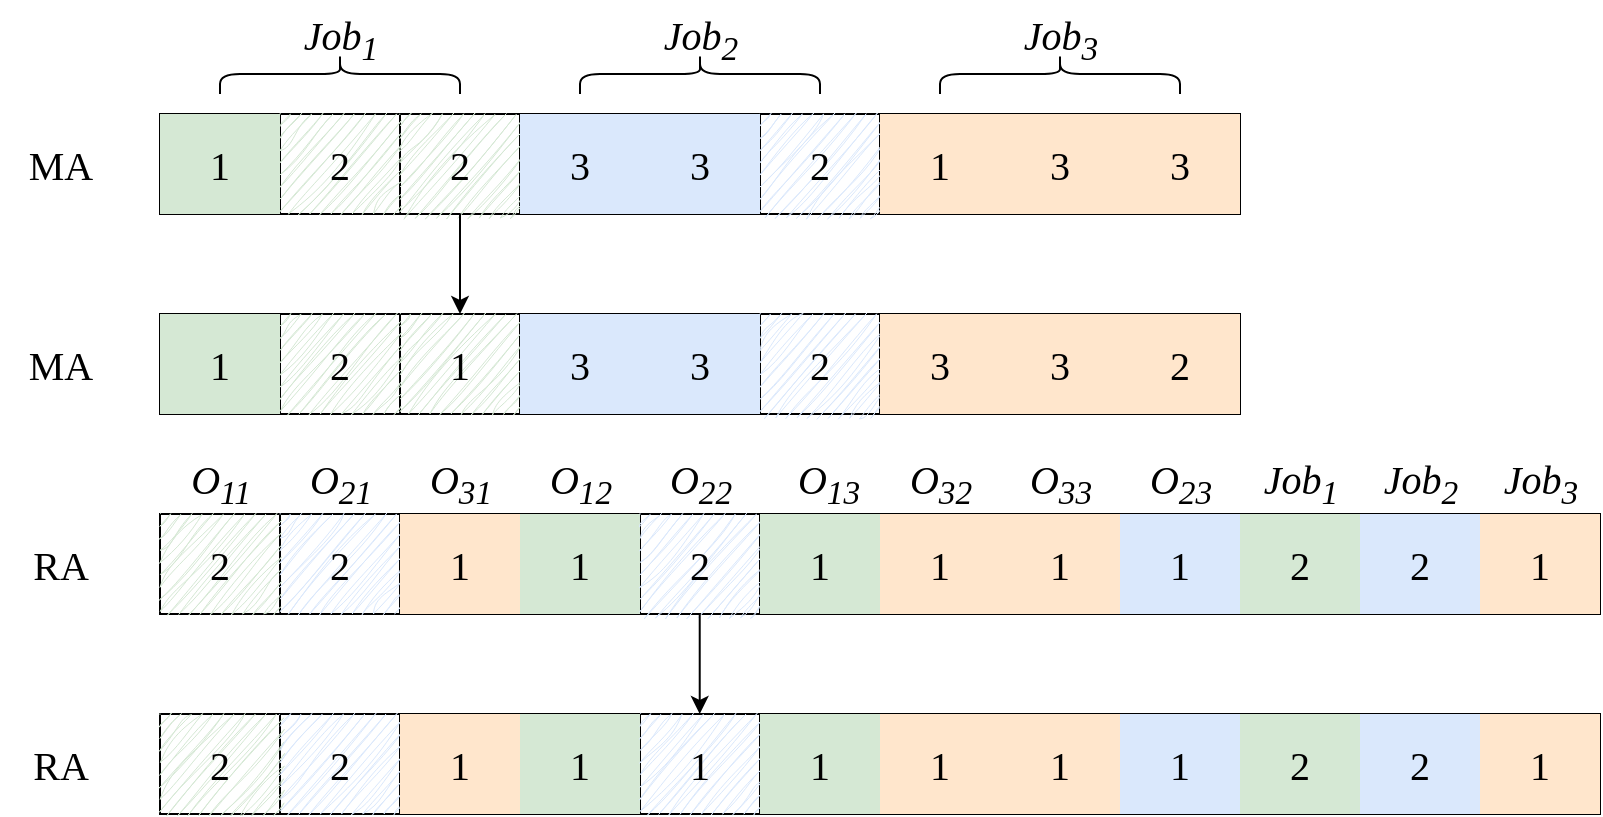 <mxfile version="26.1.0">
  <diagram name="第 1 页" id="iQ7srxk4YWTIxksb6oVG">
    <mxGraphModel dx="1185" dy="627" grid="1" gridSize="10" guides="1" tooltips="1" connect="1" arrows="1" fold="1" page="1" pageScale="1" pageWidth="827" pageHeight="1169" math="0" shadow="0">
      <root>
        <mxCell id="0" />
        <mxCell id="1" parent="0" />
        <mxCell id="WESP8O3cPXHoL07Lp8WO-1" value="" style="shape=table;startSize=0;container=1;collapsible=0;childLayout=tableLayout;fontFamily=Times New Roman;fontSize=20;" vertex="1" parent="1">
          <mxGeometry x="100" y="230" width="540" height="50" as="geometry" />
        </mxCell>
        <mxCell id="WESP8O3cPXHoL07Lp8WO-2" value="" style="shape=tableRow;horizontal=0;startSize=0;swimlaneHead=0;swimlaneBody=0;strokeColor=inherit;top=0;left=0;bottom=0;right=0;collapsible=0;dropTarget=0;fillColor=none;points=[[0,0.5],[1,0.5]];portConstraint=eastwest;fontFamily=Times New Roman;fontSize=20;" vertex="1" parent="WESP8O3cPXHoL07Lp8WO-1">
          <mxGeometry width="540" height="50" as="geometry" />
        </mxCell>
        <mxCell id="WESP8O3cPXHoL07Lp8WO-3" value="1" style="shape=partialRectangle;html=1;whiteSpace=wrap;connectable=0;strokeColor=#82b366;overflow=hidden;fillColor=#d5e8d4;top=0;left=0;bottom=0;right=0;pointerEvents=1;fontFamily=Times New Roman;fontSize=20;" vertex="1" parent="WESP8O3cPXHoL07Lp8WO-2">
          <mxGeometry width="60" height="50" as="geometry">
            <mxRectangle width="60" height="50" as="alternateBounds" />
          </mxGeometry>
        </mxCell>
        <mxCell id="WESP8O3cPXHoL07Lp8WO-4" value="2" style="shape=partialRectangle;html=1;whiteSpace=wrap;connectable=0;strokeColor=#82b366;overflow=hidden;fillColor=#d5e8d4;top=0;left=0;bottom=0;right=0;pointerEvents=1;fontFamily=Times New Roman;fontSize=20;sketch=1;curveFitting=1;jiggle=2;" vertex="1" parent="WESP8O3cPXHoL07Lp8WO-2">
          <mxGeometry x="60" width="60" height="50" as="geometry">
            <mxRectangle width="60" height="50" as="alternateBounds" />
          </mxGeometry>
        </mxCell>
        <mxCell id="WESP8O3cPXHoL07Lp8WO-5" value="2" style="shape=partialRectangle;html=1;whiteSpace=wrap;connectable=0;strokeColor=#82b366;overflow=hidden;fillColor=#d5e8d4;top=0;left=0;bottom=0;right=0;pointerEvents=1;fontFamily=Times New Roman;fontSize=20;sketch=1;curveFitting=1;jiggle=2;" vertex="1" parent="WESP8O3cPXHoL07Lp8WO-2">
          <mxGeometry x="120" width="60" height="50" as="geometry">
            <mxRectangle width="60" height="50" as="alternateBounds" />
          </mxGeometry>
        </mxCell>
        <mxCell id="WESP8O3cPXHoL07Lp8WO-6" value="3" style="shape=partialRectangle;html=1;whiteSpace=wrap;connectable=0;strokeColor=#6c8ebf;overflow=hidden;fillColor=#dae8fc;top=0;left=0;bottom=0;right=0;pointerEvents=1;fontFamily=Times New Roman;fontSize=20;" vertex="1" parent="WESP8O3cPXHoL07Lp8WO-2">
          <mxGeometry x="180" width="60" height="50" as="geometry">
            <mxRectangle width="60" height="50" as="alternateBounds" />
          </mxGeometry>
        </mxCell>
        <mxCell id="WESP8O3cPXHoL07Lp8WO-7" value="3" style="shape=partialRectangle;html=1;whiteSpace=wrap;connectable=0;strokeColor=#6c8ebf;overflow=hidden;fillColor=#dae8fc;top=0;left=0;bottom=0;right=0;pointerEvents=1;fontFamily=Times New Roman;fontSize=20;" vertex="1" parent="WESP8O3cPXHoL07Lp8WO-2">
          <mxGeometry x="240" width="60" height="50" as="geometry">
            <mxRectangle width="60" height="50" as="alternateBounds" />
          </mxGeometry>
        </mxCell>
        <mxCell id="WESP8O3cPXHoL07Lp8WO-8" value="2" style="shape=partialRectangle;html=1;whiteSpace=wrap;connectable=0;strokeColor=#6c8ebf;overflow=hidden;fillColor=#dae8fc;top=0;left=0;bottom=0;right=0;pointerEvents=1;fontFamily=Times New Roman;fontSize=20;sketch=1;curveFitting=1;jiggle=2;" vertex="1" parent="WESP8O3cPXHoL07Lp8WO-2">
          <mxGeometry x="300" width="60" height="50" as="geometry">
            <mxRectangle width="60" height="50" as="alternateBounds" />
          </mxGeometry>
        </mxCell>
        <mxCell id="WESP8O3cPXHoL07Lp8WO-9" value="1" style="shape=partialRectangle;html=1;whiteSpace=wrap;connectable=0;strokeColor=#d79b00;overflow=hidden;fillColor=#ffe6cc;top=0;left=0;bottom=0;right=0;pointerEvents=1;fontFamily=Times New Roman;fontSize=20;" vertex="1" parent="WESP8O3cPXHoL07Lp8WO-2">
          <mxGeometry x="360" width="60" height="50" as="geometry">
            <mxRectangle width="60" height="50" as="alternateBounds" />
          </mxGeometry>
        </mxCell>
        <mxCell id="WESP8O3cPXHoL07Lp8WO-10" value="3" style="shape=partialRectangle;html=1;whiteSpace=wrap;connectable=0;strokeColor=default;overflow=hidden;fillColor=#ffe6cc;top=0;left=0;bottom=0;right=0;pointerEvents=1;fontFamily=Times New Roman;fontSize=20;" vertex="1" parent="WESP8O3cPXHoL07Lp8WO-2">
          <mxGeometry x="420" width="60" height="50" as="geometry">
            <mxRectangle width="60" height="50" as="alternateBounds" />
          </mxGeometry>
        </mxCell>
        <mxCell id="WESP8O3cPXHoL07Lp8WO-11" value="3" style="shape=partialRectangle;html=1;whiteSpace=wrap;connectable=0;strokeColor=#d79b00;overflow=hidden;fillColor=#ffe6cc;top=0;left=0;bottom=0;right=0;pointerEvents=1;fontFamily=Times New Roman;fontSize=20;" vertex="1" parent="WESP8O3cPXHoL07Lp8WO-2">
          <mxGeometry x="480" width="60" height="50" as="geometry">
            <mxRectangle width="60" height="50" as="alternateBounds" />
          </mxGeometry>
        </mxCell>
        <mxCell id="WESP8O3cPXHoL07Lp8WO-12" value="MA" style="text;html=1;align=center;verticalAlign=middle;resizable=0;points=[];autosize=1;strokeColor=none;fillColor=none;fontFamily=Times New Roman;fontSize=20;" vertex="1" parent="1">
          <mxGeometry x="20" y="235" width="60" height="40" as="geometry" />
        </mxCell>
        <mxCell id="WESP8O3cPXHoL07Lp8WO-13" value="" style="shape=table;startSize=0;container=1;collapsible=0;childLayout=tableLayout;fontFamily=Times New Roman;fontSize=20;" vertex="1" parent="1">
          <mxGeometry x="100" y="330" width="540" height="50" as="geometry" />
        </mxCell>
        <mxCell id="WESP8O3cPXHoL07Lp8WO-14" value="" style="shape=tableRow;horizontal=0;startSize=0;swimlaneHead=0;swimlaneBody=0;strokeColor=inherit;top=0;left=0;bottom=0;right=0;collapsible=0;dropTarget=0;fillColor=none;points=[[0,0.5],[1,0.5]];portConstraint=eastwest;fontFamily=Times New Roman;fontSize=20;shadow=0;" vertex="1" parent="WESP8O3cPXHoL07Lp8WO-13">
          <mxGeometry width="540" height="50" as="geometry" />
        </mxCell>
        <mxCell id="WESP8O3cPXHoL07Lp8WO-15" value="1" style="shape=partialRectangle;html=1;whiteSpace=wrap;connectable=0;strokeColor=#82b366;overflow=hidden;fillColor=#d5e8d4;top=0;left=0;bottom=0;right=0;pointerEvents=1;fontFamily=Times New Roman;fontSize=20;shadow=0;" vertex="1" parent="WESP8O3cPXHoL07Lp8WO-14">
          <mxGeometry width="60" height="50" as="geometry">
            <mxRectangle width="60" height="50" as="alternateBounds" />
          </mxGeometry>
        </mxCell>
        <mxCell id="WESP8O3cPXHoL07Lp8WO-16" value="2" style="shape=partialRectangle;html=1;whiteSpace=wrap;connectable=0;strokeColor=#82b366;overflow=hidden;fillColor=#d5e8d4;top=0;left=0;bottom=0;right=0;pointerEvents=1;fontFamily=Times New Roman;fontSize=20;shadow=0;sketch=1;curveFitting=1;jiggle=2;" vertex="1" parent="WESP8O3cPXHoL07Lp8WO-14">
          <mxGeometry x="60" width="60" height="50" as="geometry">
            <mxRectangle width="60" height="50" as="alternateBounds" />
          </mxGeometry>
        </mxCell>
        <mxCell id="WESP8O3cPXHoL07Lp8WO-17" value="1" style="shape=partialRectangle;html=1;whiteSpace=wrap;connectable=0;strokeColor=#82b366;overflow=hidden;fillColor=#d5e8d4;top=0;left=0;bottom=0;right=0;pointerEvents=1;fontFamily=Times New Roman;fontSize=20;shadow=0;sketch=1;curveFitting=1;jiggle=2;" vertex="1" parent="WESP8O3cPXHoL07Lp8WO-14">
          <mxGeometry x="120" width="60" height="50" as="geometry">
            <mxRectangle width="60" height="50" as="alternateBounds" />
          </mxGeometry>
        </mxCell>
        <mxCell id="WESP8O3cPXHoL07Lp8WO-18" value="3" style="shape=partialRectangle;html=1;whiteSpace=wrap;connectable=0;strokeColor=#6c8ebf;overflow=hidden;fillColor=#dae8fc;top=0;left=0;bottom=0;right=0;pointerEvents=1;fontFamily=Times New Roman;fontSize=20;shadow=0;" vertex="1" parent="WESP8O3cPXHoL07Lp8WO-14">
          <mxGeometry x="180" width="60" height="50" as="geometry">
            <mxRectangle width="60" height="50" as="alternateBounds" />
          </mxGeometry>
        </mxCell>
        <mxCell id="WESP8O3cPXHoL07Lp8WO-19" value="3" style="shape=partialRectangle;html=1;whiteSpace=wrap;connectable=0;strokeColor=#6c8ebf;overflow=hidden;fillColor=#dae8fc;top=0;left=0;bottom=0;right=0;pointerEvents=1;fontFamily=Times New Roman;fontSize=20;shadow=0;" vertex="1" parent="WESP8O3cPXHoL07Lp8WO-14">
          <mxGeometry x="240" width="60" height="50" as="geometry">
            <mxRectangle width="60" height="50" as="alternateBounds" />
          </mxGeometry>
        </mxCell>
        <mxCell id="WESP8O3cPXHoL07Lp8WO-20" value="2" style="shape=partialRectangle;html=1;whiteSpace=wrap;connectable=0;strokeColor=#6c8ebf;overflow=hidden;fillColor=#dae8fc;top=0;left=0;bottom=0;right=0;pointerEvents=1;fontFamily=Times New Roman;fontSize=20;shadow=0;sketch=1;curveFitting=1;jiggle=2;" vertex="1" parent="WESP8O3cPXHoL07Lp8WO-14">
          <mxGeometry x="300" width="60" height="50" as="geometry">
            <mxRectangle width="60" height="50" as="alternateBounds" />
          </mxGeometry>
        </mxCell>
        <mxCell id="WESP8O3cPXHoL07Lp8WO-21" value="3" style="shape=partialRectangle;html=1;whiteSpace=wrap;connectable=0;strokeColor=#d79b00;overflow=hidden;fillColor=#ffe6cc;top=0;left=0;bottom=0;right=0;pointerEvents=1;fontFamily=Times New Roman;fontSize=20;shadow=0;" vertex="1" parent="WESP8O3cPXHoL07Lp8WO-14">
          <mxGeometry x="360" width="60" height="50" as="geometry">
            <mxRectangle width="60" height="50" as="alternateBounds" />
          </mxGeometry>
        </mxCell>
        <mxCell id="WESP8O3cPXHoL07Lp8WO-22" value="3" style="shape=partialRectangle;html=1;whiteSpace=wrap;connectable=0;strokeColor=#d79b00;overflow=hidden;fillColor=#ffe6cc;top=0;left=0;bottom=0;right=0;pointerEvents=1;fontFamily=Times New Roman;fontSize=20;shadow=0;" vertex="1" parent="WESP8O3cPXHoL07Lp8WO-14">
          <mxGeometry x="420" width="60" height="50" as="geometry">
            <mxRectangle width="60" height="50" as="alternateBounds" />
          </mxGeometry>
        </mxCell>
        <mxCell id="WESP8O3cPXHoL07Lp8WO-23" value="2" style="shape=partialRectangle;html=1;whiteSpace=wrap;connectable=0;strokeColor=#d79b00;overflow=hidden;fillColor=#ffe6cc;top=0;left=0;bottom=0;right=0;pointerEvents=1;fontFamily=Times New Roman;fontSize=20;shadow=0;" vertex="1" parent="WESP8O3cPXHoL07Lp8WO-14">
          <mxGeometry x="480" width="60" height="50" as="geometry">
            <mxRectangle width="60" height="50" as="alternateBounds" />
          </mxGeometry>
        </mxCell>
        <mxCell id="WESP8O3cPXHoL07Lp8WO-24" value="MA" style="text;html=1;align=center;verticalAlign=middle;resizable=0;points=[];autosize=1;strokeColor=none;fillColor=none;fontFamily=Times New Roman;fontSize=20;" vertex="1" parent="1">
          <mxGeometry x="20" y="335" width="60" height="40" as="geometry" />
        </mxCell>
        <mxCell id="WESP8O3cPXHoL07Lp8WO-26" value="" style="endArrow=classic;html=1;rounded=0;exitX=0.17;exitY=1.009;exitDx=0;exitDy=0;exitPerimeter=0;fontFamily=Times New Roman;" edge="1" parent="1">
          <mxGeometry width="50" height="50" relative="1" as="geometry">
            <mxPoint x="250" y="280" as="sourcePoint" />
            <mxPoint x="250" y="330" as="targetPoint" />
          </mxGeometry>
        </mxCell>
        <mxCell id="WESP8O3cPXHoL07Lp8WO-31" value="RA" style="text;html=1;align=center;verticalAlign=middle;resizable=0;points=[];autosize=1;strokeColor=none;fillColor=none;fontFamily=Times New Roman;fontSize=20;" vertex="1" parent="1">
          <mxGeometry x="25" y="435" width="50" height="40" as="geometry" />
        </mxCell>
        <mxCell id="WESP8O3cPXHoL07Lp8WO-32" value="" style="shape=table;startSize=0;container=1;collapsible=0;childLayout=tableLayout;fontFamily=Times New Roman;fontSize=20;" vertex="1" parent="1">
          <mxGeometry x="100" y="430" width="720" height="50" as="geometry" />
        </mxCell>
        <mxCell id="WESP8O3cPXHoL07Lp8WO-33" value="" style="shape=tableRow;horizontal=0;startSize=0;swimlaneHead=0;swimlaneBody=0;strokeColor=inherit;top=0;left=0;bottom=0;right=0;collapsible=0;dropTarget=0;fillColor=none;points=[[0,0.5],[1,0.5]];portConstraint=eastwest;fontFamily=Times New Roman;fontSize=20;" vertex="1" parent="WESP8O3cPXHoL07Lp8WO-32">
          <mxGeometry width="720" height="50" as="geometry" />
        </mxCell>
        <mxCell id="WESP8O3cPXHoL07Lp8WO-34" value="2" style="shape=partialRectangle;html=1;whiteSpace=wrap;connectable=0;strokeColor=#82b366;overflow=hidden;fillColor=#d5e8d4;top=0;left=0;bottom=0;right=0;pointerEvents=1;fontFamily=Times New Roman;fontSize=20;sketch=1;curveFitting=1;jiggle=2;" vertex="1" parent="WESP8O3cPXHoL07Lp8WO-33">
          <mxGeometry width="60" height="50" as="geometry">
            <mxRectangle width="60" height="50" as="alternateBounds" />
          </mxGeometry>
        </mxCell>
        <mxCell id="WESP8O3cPXHoL07Lp8WO-35" value="2" style="shape=partialRectangle;html=1;whiteSpace=wrap;connectable=0;strokeColor=#6c8ebf;overflow=hidden;fillColor=#dae8fc;top=0;left=0;bottom=0;right=0;pointerEvents=1;fontFamily=Times New Roman;fontSize=20;sketch=1;curveFitting=1;jiggle=2;" vertex="1" parent="WESP8O3cPXHoL07Lp8WO-33">
          <mxGeometry x="60" width="60" height="50" as="geometry">
            <mxRectangle width="60" height="50" as="alternateBounds" />
          </mxGeometry>
        </mxCell>
        <mxCell id="WESP8O3cPXHoL07Lp8WO-36" value="1" style="shape=partialRectangle;html=1;whiteSpace=wrap;connectable=0;strokeColor=#d79b00;overflow=hidden;fillColor=#ffe6cc;top=0;left=0;bottom=0;right=0;pointerEvents=1;fontFamily=Times New Roman;fontSize=20;" vertex="1" parent="WESP8O3cPXHoL07Lp8WO-33">
          <mxGeometry x="120" width="60" height="50" as="geometry">
            <mxRectangle width="60" height="50" as="alternateBounds" />
          </mxGeometry>
        </mxCell>
        <mxCell id="WESP8O3cPXHoL07Lp8WO-37" value="1" style="shape=partialRectangle;html=1;whiteSpace=wrap;connectable=0;strokeColor=#82b366;overflow=hidden;fillColor=#d5e8d4;top=0;left=0;bottom=0;right=0;pointerEvents=1;fontFamily=Times New Roman;fontSize=20;" vertex="1" parent="WESP8O3cPXHoL07Lp8WO-33">
          <mxGeometry x="180" width="60" height="50" as="geometry">
            <mxRectangle width="60" height="50" as="alternateBounds" />
          </mxGeometry>
        </mxCell>
        <mxCell id="WESP8O3cPXHoL07Lp8WO-38" value="2" style="shape=partialRectangle;html=1;whiteSpace=wrap;connectable=0;strokeColor=#6c8ebf;overflow=hidden;fillColor=#dae8fc;top=0;left=0;bottom=0;right=0;pointerEvents=1;fontFamily=Times New Roman;fontSize=20;sketch=1;curveFitting=1;jiggle=2;" vertex="1" parent="WESP8O3cPXHoL07Lp8WO-33">
          <mxGeometry x="240" width="60" height="50" as="geometry">
            <mxRectangle width="60" height="50" as="alternateBounds" />
          </mxGeometry>
        </mxCell>
        <mxCell id="WESP8O3cPXHoL07Lp8WO-39" value="1" style="shape=partialRectangle;html=1;whiteSpace=wrap;connectable=0;strokeColor=#82b366;overflow=hidden;fillColor=#d5e8d4;top=0;left=0;bottom=0;right=0;pointerEvents=1;fontFamily=Times New Roman;fontSize=20;" vertex="1" parent="WESP8O3cPXHoL07Lp8WO-33">
          <mxGeometry x="300" width="60" height="50" as="geometry">
            <mxRectangle width="60" height="50" as="alternateBounds" />
          </mxGeometry>
        </mxCell>
        <mxCell id="WESP8O3cPXHoL07Lp8WO-40" value="1" style="shape=partialRectangle;html=1;whiteSpace=wrap;connectable=0;strokeColor=#d79b00;overflow=hidden;fillColor=#ffe6cc;top=0;left=0;bottom=0;right=0;pointerEvents=1;fontFamily=Times New Roman;fontSize=20;" vertex="1" parent="WESP8O3cPXHoL07Lp8WO-33">
          <mxGeometry x="360" width="60" height="50" as="geometry">
            <mxRectangle width="60" height="50" as="alternateBounds" />
          </mxGeometry>
        </mxCell>
        <mxCell id="WESP8O3cPXHoL07Lp8WO-41" value="1" style="shape=partialRectangle;html=1;whiteSpace=wrap;connectable=0;strokeColor=#d79b00;overflow=hidden;fillColor=#ffe6cc;top=0;left=0;bottom=0;right=0;pointerEvents=1;fontFamily=Times New Roman;fontSize=20;" vertex="1" parent="WESP8O3cPXHoL07Lp8WO-33">
          <mxGeometry x="420" width="60" height="50" as="geometry">
            <mxRectangle width="60" height="50" as="alternateBounds" />
          </mxGeometry>
        </mxCell>
        <mxCell id="WESP8O3cPXHoL07Lp8WO-42" value="1" style="shape=partialRectangle;html=1;whiteSpace=wrap;connectable=0;strokeColor=#6c8ebf;overflow=hidden;fillColor=#dae8fc;top=0;left=0;bottom=0;right=0;pointerEvents=1;fontFamily=Times New Roman;fontSize=20;" vertex="1" parent="WESP8O3cPXHoL07Lp8WO-33">
          <mxGeometry x="480" width="60" height="50" as="geometry">
            <mxRectangle width="60" height="50" as="alternateBounds" />
          </mxGeometry>
        </mxCell>
        <mxCell id="WESP8O3cPXHoL07Lp8WO-43" value="2" style="shape=partialRectangle;html=1;whiteSpace=wrap;connectable=0;strokeColor=#82b366;overflow=hidden;fillColor=#d5e8d4;top=0;left=0;bottom=0;right=0;pointerEvents=1;fontFamily=Times New Roman;fontSize=20;" vertex="1" parent="WESP8O3cPXHoL07Lp8WO-33">
          <mxGeometry x="540" width="60" height="50" as="geometry">
            <mxRectangle width="60" height="50" as="alternateBounds" />
          </mxGeometry>
        </mxCell>
        <mxCell id="WESP8O3cPXHoL07Lp8WO-44" value="2" style="shape=partialRectangle;html=1;whiteSpace=wrap;connectable=0;strokeColor=#6c8ebf;overflow=hidden;fillColor=#dae8fc;top=0;left=0;bottom=0;right=0;pointerEvents=1;fontFamily=Times New Roman;fontSize=20;" vertex="1" parent="WESP8O3cPXHoL07Lp8WO-33">
          <mxGeometry x="600" width="60" height="50" as="geometry">
            <mxRectangle width="60" height="50" as="alternateBounds" />
          </mxGeometry>
        </mxCell>
        <mxCell id="WESP8O3cPXHoL07Lp8WO-45" value="1" style="shape=partialRectangle;html=1;whiteSpace=wrap;connectable=0;strokeColor=#d79b00;overflow=hidden;fillColor=#ffe6cc;top=0;left=0;bottom=0;right=0;pointerEvents=1;fontFamily=Times New Roman;fontSize=20;" vertex="1" parent="WESP8O3cPXHoL07Lp8WO-33">
          <mxGeometry x="660" width="60" height="50" as="geometry">
            <mxRectangle width="60" height="50" as="alternateBounds" />
          </mxGeometry>
        </mxCell>
        <mxCell id="WESP8O3cPXHoL07Lp8WO-46" value="RA" style="text;html=1;align=center;verticalAlign=middle;resizable=0;points=[];autosize=1;strokeColor=none;fillColor=none;fontFamily=Times New Roman;fontSize=20;" vertex="1" parent="1">
          <mxGeometry x="25" y="535" width="50" height="40" as="geometry" />
        </mxCell>
        <mxCell id="WESP8O3cPXHoL07Lp8WO-47" value="" style="shape=table;startSize=0;container=1;collapsible=0;childLayout=tableLayout;fontFamily=Times New Roman;fontSize=20;" vertex="1" parent="1">
          <mxGeometry x="100" y="530" width="720" height="50" as="geometry" />
        </mxCell>
        <mxCell id="WESP8O3cPXHoL07Lp8WO-48" value="" style="shape=tableRow;horizontal=0;startSize=0;swimlaneHead=0;swimlaneBody=0;strokeColor=inherit;top=0;left=0;bottom=0;right=0;collapsible=0;dropTarget=0;fillColor=none;points=[[0,0.5],[1,0.5]];portConstraint=eastwest;fontFamily=Times New Roman;fontSize=20;" vertex="1" parent="WESP8O3cPXHoL07Lp8WO-47">
          <mxGeometry width="720" height="50" as="geometry" />
        </mxCell>
        <mxCell id="WESP8O3cPXHoL07Lp8WO-49" value="2" style="shape=partialRectangle;html=1;whiteSpace=wrap;connectable=0;strokeColor=#82b366;overflow=hidden;fillColor=#d5e8d4;top=0;left=0;bottom=0;right=0;pointerEvents=1;fontFamily=Times New Roman;fontSize=20;sketch=1;curveFitting=1;jiggle=2;" vertex="1" parent="WESP8O3cPXHoL07Lp8WO-48">
          <mxGeometry width="60" height="50" as="geometry">
            <mxRectangle width="60" height="50" as="alternateBounds" />
          </mxGeometry>
        </mxCell>
        <mxCell id="WESP8O3cPXHoL07Lp8WO-50" value="2" style="shape=partialRectangle;html=1;whiteSpace=wrap;connectable=0;strokeColor=#6c8ebf;overflow=hidden;fillColor=#dae8fc;top=0;left=0;bottom=0;right=0;pointerEvents=1;fontFamily=Times New Roman;fontSize=20;sketch=1;curveFitting=1;jiggle=2;" vertex="1" parent="WESP8O3cPXHoL07Lp8WO-48">
          <mxGeometry x="60" width="60" height="50" as="geometry">
            <mxRectangle width="60" height="50" as="alternateBounds" />
          </mxGeometry>
        </mxCell>
        <mxCell id="WESP8O3cPXHoL07Lp8WO-51" value="1" style="shape=partialRectangle;html=1;whiteSpace=wrap;connectable=0;strokeColor=#d79b00;overflow=hidden;fillColor=#ffe6cc;top=0;left=0;bottom=0;right=0;pointerEvents=1;fontFamily=Times New Roman;fontSize=20;" vertex="1" parent="WESP8O3cPXHoL07Lp8WO-48">
          <mxGeometry x="120" width="60" height="50" as="geometry">
            <mxRectangle width="60" height="50" as="alternateBounds" />
          </mxGeometry>
        </mxCell>
        <mxCell id="WESP8O3cPXHoL07Lp8WO-52" value="1" style="shape=partialRectangle;html=1;whiteSpace=wrap;connectable=0;strokeColor=#82b366;overflow=hidden;fillColor=#d5e8d4;top=0;left=0;bottom=0;right=0;pointerEvents=1;fontFamily=Times New Roman;fontSize=20;" vertex="1" parent="WESP8O3cPXHoL07Lp8WO-48">
          <mxGeometry x="180" width="60" height="50" as="geometry">
            <mxRectangle width="60" height="50" as="alternateBounds" />
          </mxGeometry>
        </mxCell>
        <mxCell id="WESP8O3cPXHoL07Lp8WO-53" value="1" style="shape=partialRectangle;html=1;whiteSpace=wrap;connectable=0;strokeColor=#6c8ebf;overflow=hidden;fillColor=#dae8fc;top=0;left=0;bottom=0;right=0;pointerEvents=1;fontFamily=Times New Roman;fontSize=20;sketch=1;curveFitting=1;jiggle=2;" vertex="1" parent="WESP8O3cPXHoL07Lp8WO-48">
          <mxGeometry x="240" width="60" height="50" as="geometry">
            <mxRectangle width="60" height="50" as="alternateBounds" />
          </mxGeometry>
        </mxCell>
        <mxCell id="WESP8O3cPXHoL07Lp8WO-54" value="1" style="shape=partialRectangle;html=1;whiteSpace=wrap;connectable=0;strokeColor=#82b366;overflow=hidden;fillColor=#d5e8d4;top=0;left=0;bottom=0;right=0;pointerEvents=1;fontFamily=Times New Roman;fontSize=20;" vertex="1" parent="WESP8O3cPXHoL07Lp8WO-48">
          <mxGeometry x="300" width="60" height="50" as="geometry">
            <mxRectangle width="60" height="50" as="alternateBounds" />
          </mxGeometry>
        </mxCell>
        <mxCell id="WESP8O3cPXHoL07Lp8WO-55" value="1" style="shape=partialRectangle;html=1;whiteSpace=wrap;connectable=0;strokeColor=#d79b00;overflow=hidden;fillColor=#ffe6cc;top=0;left=0;bottom=0;right=0;pointerEvents=1;fontFamily=Times New Roman;fontSize=20;" vertex="1" parent="WESP8O3cPXHoL07Lp8WO-48">
          <mxGeometry x="360" width="60" height="50" as="geometry">
            <mxRectangle width="60" height="50" as="alternateBounds" />
          </mxGeometry>
        </mxCell>
        <mxCell id="WESP8O3cPXHoL07Lp8WO-56" value="1" style="shape=partialRectangle;html=1;whiteSpace=wrap;connectable=0;strokeColor=#d79b00;overflow=hidden;fillColor=#ffe6cc;top=0;left=0;bottom=0;right=0;pointerEvents=1;fontFamily=Times New Roman;fontSize=20;" vertex="1" parent="WESP8O3cPXHoL07Lp8WO-48">
          <mxGeometry x="420" width="60" height="50" as="geometry">
            <mxRectangle width="60" height="50" as="alternateBounds" />
          </mxGeometry>
        </mxCell>
        <mxCell id="WESP8O3cPXHoL07Lp8WO-57" value="1" style="shape=partialRectangle;html=1;whiteSpace=wrap;connectable=0;strokeColor=#6c8ebf;overflow=hidden;fillColor=#dae8fc;top=0;left=0;bottom=0;right=0;pointerEvents=1;fontFamily=Times New Roman;fontSize=20;" vertex="1" parent="WESP8O3cPXHoL07Lp8WO-48">
          <mxGeometry x="480" width="60" height="50" as="geometry">
            <mxRectangle width="60" height="50" as="alternateBounds" />
          </mxGeometry>
        </mxCell>
        <mxCell id="WESP8O3cPXHoL07Lp8WO-58" value="2" style="shape=partialRectangle;html=1;whiteSpace=wrap;connectable=0;strokeColor=#82b366;overflow=hidden;fillColor=#d5e8d4;top=0;left=0;bottom=0;right=0;pointerEvents=1;fontFamily=Times New Roman;fontSize=20;" vertex="1" parent="WESP8O3cPXHoL07Lp8WO-48">
          <mxGeometry x="540" width="60" height="50" as="geometry">
            <mxRectangle width="60" height="50" as="alternateBounds" />
          </mxGeometry>
        </mxCell>
        <mxCell id="WESP8O3cPXHoL07Lp8WO-59" value="2" style="shape=partialRectangle;html=1;whiteSpace=wrap;connectable=0;strokeColor=#6c8ebf;overflow=hidden;fillColor=#dae8fc;top=0;left=0;bottom=0;right=0;pointerEvents=1;fontFamily=Times New Roman;fontSize=20;" vertex="1" parent="WESP8O3cPXHoL07Lp8WO-48">
          <mxGeometry x="600" width="60" height="50" as="geometry">
            <mxRectangle width="60" height="50" as="alternateBounds" />
          </mxGeometry>
        </mxCell>
        <mxCell id="WESP8O3cPXHoL07Lp8WO-60" value="1" style="shape=partialRectangle;html=1;whiteSpace=wrap;connectable=0;strokeColor=#d79b00;overflow=hidden;fillColor=#ffe6cc;top=0;left=0;bottom=0;right=0;pointerEvents=1;fontFamily=Times New Roman;fontSize=20;" vertex="1" parent="WESP8O3cPXHoL07Lp8WO-48">
          <mxGeometry x="660" width="60" height="50" as="geometry">
            <mxRectangle width="60" height="50" as="alternateBounds" />
          </mxGeometry>
        </mxCell>
        <mxCell id="WESP8O3cPXHoL07Lp8WO-63" value="" style="endArrow=classic;html=1;rounded=0;exitX=0.17;exitY=1.009;exitDx=0;exitDy=0;exitPerimeter=0;fontFamily=Times New Roman;" edge="1" parent="1">
          <mxGeometry width="50" height="50" relative="1" as="geometry">
            <mxPoint x="369.86" y="480" as="sourcePoint" />
            <mxPoint x="369.86" y="530" as="targetPoint" />
          </mxGeometry>
        </mxCell>
        <mxCell id="WESP8O3cPXHoL07Lp8WO-64" value="" style="shape=curlyBracket;whiteSpace=wrap;html=1;rounded=1;labelPosition=left;verticalLabelPosition=middle;align=right;verticalAlign=middle;rotation=90;fontFamily=Times New Roman;" vertex="1" parent="1">
          <mxGeometry x="180" y="150" width="20" height="120" as="geometry" />
        </mxCell>
        <mxCell id="WESP8O3cPXHoL07Lp8WO-65" value="" style="shape=curlyBracket;whiteSpace=wrap;html=1;rounded=1;labelPosition=left;verticalLabelPosition=middle;align=right;verticalAlign=middle;rotation=90;fontFamily=Times New Roman;" vertex="1" parent="1">
          <mxGeometry x="360" y="150" width="20" height="120" as="geometry" />
        </mxCell>
        <mxCell id="WESP8O3cPXHoL07Lp8WO-66" value="" style="shape=curlyBracket;whiteSpace=wrap;html=1;rounded=1;labelPosition=left;verticalLabelPosition=middle;align=right;verticalAlign=middle;rotation=90;fontFamily=Times New Roman;" vertex="1" parent="1">
          <mxGeometry x="540" y="150" width="20" height="120" as="geometry" />
        </mxCell>
        <mxCell id="WESP8O3cPXHoL07Lp8WO-67" value="Job&lt;sub&gt;1&lt;/sub&gt;" style="text;html=1;align=center;verticalAlign=middle;resizable=0;points=[];autosize=1;strokeColor=none;fillColor=none;fontSize=20;fontFamily=Times New Roman;fontStyle=2" vertex="1" parent="1">
          <mxGeometry x="160" y="173" width="60" height="40" as="geometry" />
        </mxCell>
        <mxCell id="WESP8O3cPXHoL07Lp8WO-68" value="Job&lt;sub&gt;2&lt;/sub&gt;" style="text;html=1;align=center;verticalAlign=middle;resizable=0;points=[];autosize=1;strokeColor=none;fillColor=none;fontSize=20;fontFamily=Times New Roman;fontStyle=2" vertex="1" parent="1">
          <mxGeometry x="340" y="173" width="60" height="40" as="geometry" />
        </mxCell>
        <mxCell id="WESP8O3cPXHoL07Lp8WO-69" value="Job&lt;sub&gt;3&lt;/sub&gt;" style="text;html=1;align=center;verticalAlign=middle;resizable=0;points=[];autosize=1;strokeColor=none;fillColor=none;fontSize=20;fontFamily=Times New Roman;fontStyle=2" vertex="1" parent="1">
          <mxGeometry x="520" y="173" width="60" height="40" as="geometry" />
        </mxCell>
        <mxCell id="WESP8O3cPXHoL07Lp8WO-70" value="O&lt;sub&gt;11&lt;/sub&gt;" style="text;html=1;align=center;verticalAlign=middle;resizable=0;points=[];autosize=1;strokeColor=none;fillColor=none;fontSize=20;fontFamily=Times New Roman;fontStyle=2" vertex="1" parent="1">
          <mxGeometry x="105" y="395" width="50" height="40" as="geometry" />
        </mxCell>
        <mxCell id="WESP8O3cPXHoL07Lp8WO-73" value="O&lt;sub&gt;21&lt;/sub&gt;" style="text;html=1;align=center;verticalAlign=middle;resizable=0;points=[];autosize=1;strokeColor=none;fillColor=none;fontSize=20;fontFamily=Times New Roman;fontStyle=2" vertex="1" parent="1">
          <mxGeometry x="165" y="395" width="50" height="40" as="geometry" />
        </mxCell>
        <mxCell id="WESP8O3cPXHoL07Lp8WO-74" value="O&lt;sub&gt;31&lt;/sub&gt;" style="text;html=1;align=center;verticalAlign=middle;resizable=0;points=[];autosize=1;strokeColor=none;fillColor=none;fontSize=20;fontFamily=Times New Roman;fontStyle=2" vertex="1" parent="1">
          <mxGeometry x="225" y="395" width="50" height="40" as="geometry" />
        </mxCell>
        <mxCell id="WESP8O3cPXHoL07Lp8WO-75" value="O&lt;sub&gt;12&lt;/sub&gt;" style="text;html=1;align=center;verticalAlign=middle;resizable=0;points=[];autosize=1;strokeColor=none;fillColor=none;fontSize=20;fontFamily=Times New Roman;fontStyle=2" vertex="1" parent="1">
          <mxGeometry x="285" y="395" width="50" height="40" as="geometry" />
        </mxCell>
        <mxCell id="WESP8O3cPXHoL07Lp8WO-76" value="O&lt;sub&gt;22&lt;/sub&gt;" style="text;html=1;align=center;verticalAlign=middle;resizable=0;points=[];autosize=1;strokeColor=none;fillColor=none;fontSize=20;fontFamily=Times New Roman;fontStyle=2" vertex="1" parent="1">
          <mxGeometry x="345" y="395" width="50" height="40" as="geometry" />
        </mxCell>
        <mxCell id="WESP8O3cPXHoL07Lp8WO-77" value="O&lt;sub&gt;13&lt;/sub&gt;" style="text;html=1;align=center;verticalAlign=middle;resizable=0;points=[];autosize=1;strokeColor=none;fillColor=none;fontSize=20;fontFamily=Times New Roman;fontStyle=2" vertex="1" parent="1">
          <mxGeometry x="409" y="395" width="50" height="40" as="geometry" />
        </mxCell>
        <mxCell id="WESP8O3cPXHoL07Lp8WO-78" value="O&lt;sub&gt;32&lt;/sub&gt;" style="text;html=1;align=center;verticalAlign=middle;resizable=0;points=[];autosize=1;strokeColor=none;fillColor=none;fontSize=20;fontFamily=Times New Roman;fontStyle=2" vertex="1" parent="1">
          <mxGeometry x="465" y="395" width="50" height="40" as="geometry" />
        </mxCell>
        <mxCell id="WESP8O3cPXHoL07Lp8WO-79" value="O&lt;sub&gt;33&lt;/sub&gt;" style="text;html=1;align=center;verticalAlign=middle;resizable=0;points=[];autosize=1;strokeColor=none;fillColor=none;fontSize=20;fontFamily=Times New Roman;fontStyle=2" vertex="1" parent="1">
          <mxGeometry x="525" y="395" width="50" height="40" as="geometry" />
        </mxCell>
        <mxCell id="WESP8O3cPXHoL07Lp8WO-80" value="O&lt;sub&gt;23&lt;/sub&gt;" style="text;html=1;align=center;verticalAlign=middle;resizable=0;points=[];autosize=1;strokeColor=none;fillColor=none;fontSize=20;fontFamily=Times New Roman;fontStyle=2" vertex="1" parent="1">
          <mxGeometry x="585" y="395" width="50" height="40" as="geometry" />
        </mxCell>
        <mxCell id="WESP8O3cPXHoL07Lp8WO-84" value="Job&lt;sub&gt;1&lt;/sub&gt;" style="text;html=1;align=center;verticalAlign=middle;resizable=0;points=[];autosize=1;strokeColor=none;fillColor=none;fontSize=20;fontFamily=Times New Roman;fontStyle=2" vertex="1" parent="1">
          <mxGeometry x="640" y="395" width="60" height="40" as="geometry" />
        </mxCell>
        <mxCell id="WESP8O3cPXHoL07Lp8WO-85" value="Job&lt;sub&gt;2&lt;/sub&gt;" style="text;html=1;align=center;verticalAlign=middle;resizable=0;points=[];autosize=1;strokeColor=none;fillColor=none;fontSize=20;fontFamily=Times New Roman;fontStyle=2" vertex="1" parent="1">
          <mxGeometry x="700" y="395" width="60" height="40" as="geometry" />
        </mxCell>
        <mxCell id="WESP8O3cPXHoL07Lp8WO-86" value="Job&lt;sub&gt;3&lt;/sub&gt;" style="text;html=1;align=center;verticalAlign=middle;resizable=0;points=[];autosize=1;strokeColor=none;fillColor=none;fontSize=20;fontFamily=Times New Roman;fontStyle=2" vertex="1" parent="1">
          <mxGeometry x="760" y="395" width="60" height="40" as="geometry" />
        </mxCell>
      </root>
    </mxGraphModel>
  </diagram>
</mxfile>

